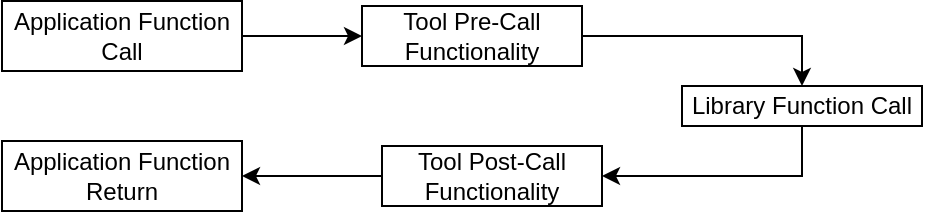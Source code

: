 <mxfile version="21.6.6" type="github" pages="2">
  <diagram name="Sayfa -1" id="nEpasdpnIF6QxxQhhLIC">
    <mxGraphModel dx="2074" dy="1182" grid="1" gridSize="10" guides="1" tooltips="1" connect="1" arrows="1" fold="1" page="1" pageScale="1" pageWidth="827" pageHeight="1169" math="0" shadow="0">
      <root>
        <mxCell id="0" />
        <mxCell id="1" parent="0" />
        <mxCell id="IGS3kUgPGlYXlZIfs-v1-9" style="edgeStyle=orthogonalEdgeStyle;rounded=0;orthogonalLoop=1;jettySize=auto;html=1;exitX=1;exitY=0.5;exitDx=0;exitDy=0;entryX=0;entryY=0.5;entryDx=0;entryDy=0;" edge="1" parent="1" source="IGS3kUgPGlYXlZIfs-v1-1" target="IGS3kUgPGlYXlZIfs-v1-2">
          <mxGeometry relative="1" as="geometry" />
        </mxCell>
        <mxCell id="IGS3kUgPGlYXlZIfs-v1-1" value="Application Function Call" style="rounded=0;whiteSpace=wrap;html=1;" vertex="1" parent="1">
          <mxGeometry x="60" y="277.5" width="120" height="35" as="geometry" />
        </mxCell>
        <mxCell id="IGS3kUgPGlYXlZIfs-v1-11" style="edgeStyle=orthogonalEdgeStyle;rounded=0;orthogonalLoop=1;jettySize=auto;html=1;exitX=1;exitY=0.5;exitDx=0;exitDy=0;entryX=0.5;entryY=0;entryDx=0;entryDy=0;" edge="1" parent="1" source="IGS3kUgPGlYXlZIfs-v1-2" target="IGS3kUgPGlYXlZIfs-v1-3">
          <mxGeometry relative="1" as="geometry" />
        </mxCell>
        <mxCell id="IGS3kUgPGlYXlZIfs-v1-2" value="Tool Pre-Call Functionality" style="rounded=0;whiteSpace=wrap;html=1;" vertex="1" parent="1">
          <mxGeometry x="240" y="280" width="110" height="30" as="geometry" />
        </mxCell>
        <mxCell id="IGS3kUgPGlYXlZIfs-v1-12" style="edgeStyle=orthogonalEdgeStyle;rounded=0;orthogonalLoop=1;jettySize=auto;html=1;exitX=0.5;exitY=1;exitDx=0;exitDy=0;entryX=1;entryY=0.5;entryDx=0;entryDy=0;" edge="1" parent="1" source="IGS3kUgPGlYXlZIfs-v1-3" target="IGS3kUgPGlYXlZIfs-v1-5">
          <mxGeometry relative="1" as="geometry" />
        </mxCell>
        <mxCell id="IGS3kUgPGlYXlZIfs-v1-3" value="Library Function Call" style="rounded=0;whiteSpace=wrap;html=1;" vertex="1" parent="1">
          <mxGeometry x="400" y="320" width="120" height="20" as="geometry" />
        </mxCell>
        <mxCell id="IGS3kUgPGlYXlZIfs-v1-10" style="edgeStyle=orthogonalEdgeStyle;rounded=0;orthogonalLoop=1;jettySize=auto;html=1;exitX=0;exitY=0.5;exitDx=0;exitDy=0;entryX=1;entryY=0.5;entryDx=0;entryDy=0;" edge="1" parent="1" source="IGS3kUgPGlYXlZIfs-v1-5" target="IGS3kUgPGlYXlZIfs-v1-7">
          <mxGeometry relative="1" as="geometry" />
        </mxCell>
        <mxCell id="IGS3kUgPGlYXlZIfs-v1-5" value="Tool Post-Call Functionality" style="rounded=0;whiteSpace=wrap;html=1;" vertex="1" parent="1">
          <mxGeometry x="250" y="350" width="110" height="30" as="geometry" />
        </mxCell>
        <mxCell id="IGS3kUgPGlYXlZIfs-v1-7" value="Application Function Return" style="rounded=0;whiteSpace=wrap;html=1;" vertex="1" parent="1">
          <mxGeometry x="60" y="347.5" width="120" height="35" as="geometry" />
        </mxCell>
      </root>
    </mxGraphModel>
  </diagram>
  <diagram id="iqIDEnjGneMDjt59B4Ir" name="Page-2">
    <mxGraphModel dx="2074" dy="1182" grid="1" gridSize="10" guides="1" tooltips="1" connect="1" arrows="1" fold="1" page="1" pageScale="1" pageWidth="827" pageHeight="1169" math="0" shadow="0">
      <root>
        <mxCell id="0" />
        <mxCell id="1" parent="0" />
        <mxCell id="6p2yLibXhUYzqRCcQWvM-1" style="edgeStyle=orthogonalEdgeStyle;rounded=0;orthogonalLoop=1;jettySize=auto;html=1;exitX=0.5;exitY=1;exitDx=0;exitDy=0;entryX=0;entryY=0.5;entryDx=0;entryDy=0;" edge="1" parent="1" source="6p2yLibXhUYzqRCcQWvM-2" target="6p2yLibXhUYzqRCcQWvM-4">
          <mxGeometry relative="1" as="geometry" />
        </mxCell>
        <mxCell id="6p2yLibXhUYzqRCcQWvM-2" value="Application Function Call" style="rounded=0;whiteSpace=wrap;html=1;" vertex="1" parent="1">
          <mxGeometry x="40" y="130" width="120" height="40" as="geometry" />
        </mxCell>
        <mxCell id="6p2yLibXhUYzqRCcQWvM-3" style="edgeStyle=orthogonalEdgeStyle;rounded=0;orthogonalLoop=1;jettySize=auto;html=1;exitX=1;exitY=0.5;exitDx=0;exitDy=0;entryX=0.5;entryY=0;entryDx=0;entryDy=0;" edge="1" parent="1" source="6p2yLibXhUYzqRCcQWvM-4" target="6p2yLibXhUYzqRCcQWvM-10">
          <mxGeometry relative="1" as="geometry" />
        </mxCell>
        <mxCell id="6p2yLibXhUYzqRCcQWvM-4" value="Tool 1 Pre-Call Functionality" style="rounded=0;whiteSpace=wrap;html=1;" vertex="1" parent="1">
          <mxGeometry x="130" y="180" width="110" height="40" as="geometry" />
        </mxCell>
        <mxCell id="6p2yLibXhUYzqRCcQWvM-5" style="edgeStyle=orthogonalEdgeStyle;rounded=0;orthogonalLoop=1;jettySize=auto;html=1;exitX=0.5;exitY=1;exitDx=0;exitDy=0;entryX=1;entryY=0.5;entryDx=0;entryDy=0;" edge="1" parent="1" source="6p2yLibXhUYzqRCcQWvM-11" target="6p2yLibXhUYzqRCcQWvM-8">
          <mxGeometry relative="1" as="geometry" />
        </mxCell>
        <mxCell id="6p2yLibXhUYzqRCcQWvM-14" style="edgeStyle=orthogonalEdgeStyle;rounded=0;orthogonalLoop=1;jettySize=auto;html=1;exitX=0.5;exitY=1;exitDx=0;exitDy=0;entryX=1;entryY=0.5;entryDx=0;entryDy=0;" edge="1" parent="1" source="6p2yLibXhUYzqRCcQWvM-6" target="6p2yLibXhUYzqRCcQWvM-11">
          <mxGeometry relative="1" as="geometry" />
        </mxCell>
        <mxCell id="6p2yLibXhUYzqRCcQWvM-6" value="Library Function Call" style="rounded=0;whiteSpace=wrap;html=1;" vertex="1" parent="1">
          <mxGeometry x="300" y="280" width="120" height="30" as="geometry" />
        </mxCell>
        <mxCell id="6p2yLibXhUYzqRCcQWvM-7" style="edgeStyle=orthogonalEdgeStyle;rounded=0;orthogonalLoop=1;jettySize=auto;html=1;exitX=0;exitY=0.5;exitDx=0;exitDy=0;entryX=0.5;entryY=0;entryDx=0;entryDy=0;" edge="1" parent="1" source="6p2yLibXhUYzqRCcQWvM-8" target="6p2yLibXhUYzqRCcQWvM-9">
          <mxGeometry relative="1" as="geometry" />
        </mxCell>
        <mxCell id="6p2yLibXhUYzqRCcQWvM-8" value="Tool 1 Post-Call Functionality" style="rounded=0;whiteSpace=wrap;html=1;" vertex="1" parent="1">
          <mxGeometry x="130" y="370" width="120" height="40" as="geometry" />
        </mxCell>
        <mxCell id="6p2yLibXhUYzqRCcQWvM-9" value="Application Function Return" style="rounded=0;whiteSpace=wrap;html=1;" vertex="1" parent="1">
          <mxGeometry x="40" y="420" width="120" height="40" as="geometry" />
        </mxCell>
        <mxCell id="6p2yLibXhUYzqRCcQWvM-13" style="edgeStyle=orthogonalEdgeStyle;rounded=0;orthogonalLoop=1;jettySize=auto;html=1;exitX=1;exitY=0.5;exitDx=0;exitDy=0;entryX=0.5;entryY=0;entryDx=0;entryDy=0;" edge="1" parent="1" source="6p2yLibXhUYzqRCcQWvM-10" target="6p2yLibXhUYzqRCcQWvM-6">
          <mxGeometry relative="1" as="geometry" />
        </mxCell>
        <mxCell id="6p2yLibXhUYzqRCcQWvM-10" value="Tool 2 Pre-Call Functionality" style="rounded=0;whiteSpace=wrap;html=1;" vertex="1" parent="1">
          <mxGeometry x="210" y="230" width="110" height="40" as="geometry" />
        </mxCell>
        <mxCell id="6p2yLibXhUYzqRCcQWvM-11" value="Tool 2 Post-Call Functionality" style="rounded=0;whiteSpace=wrap;html=1;" vertex="1" parent="1">
          <mxGeometry x="210" y="320" width="110" height="40" as="geometry" />
        </mxCell>
      </root>
    </mxGraphModel>
  </diagram>
</mxfile>
